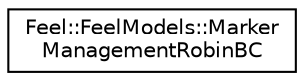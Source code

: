 digraph "Graphical Class Hierarchy"
{
 // LATEX_PDF_SIZE
  edge [fontname="Helvetica",fontsize="10",labelfontname="Helvetica",labelfontsize="10"];
  node [fontname="Helvetica",fontsize="10",shape=record];
  rankdir="LR";
  Node0 [label="Feel::FeelModels::Marker\lManagementRobinBC",height=0.2,width=0.4,color="black", fillcolor="white", style="filled",URL="$classFeel_1_1FeelModels_1_1MarkerManagementRobinBC.html",tooltip=" "];
}

